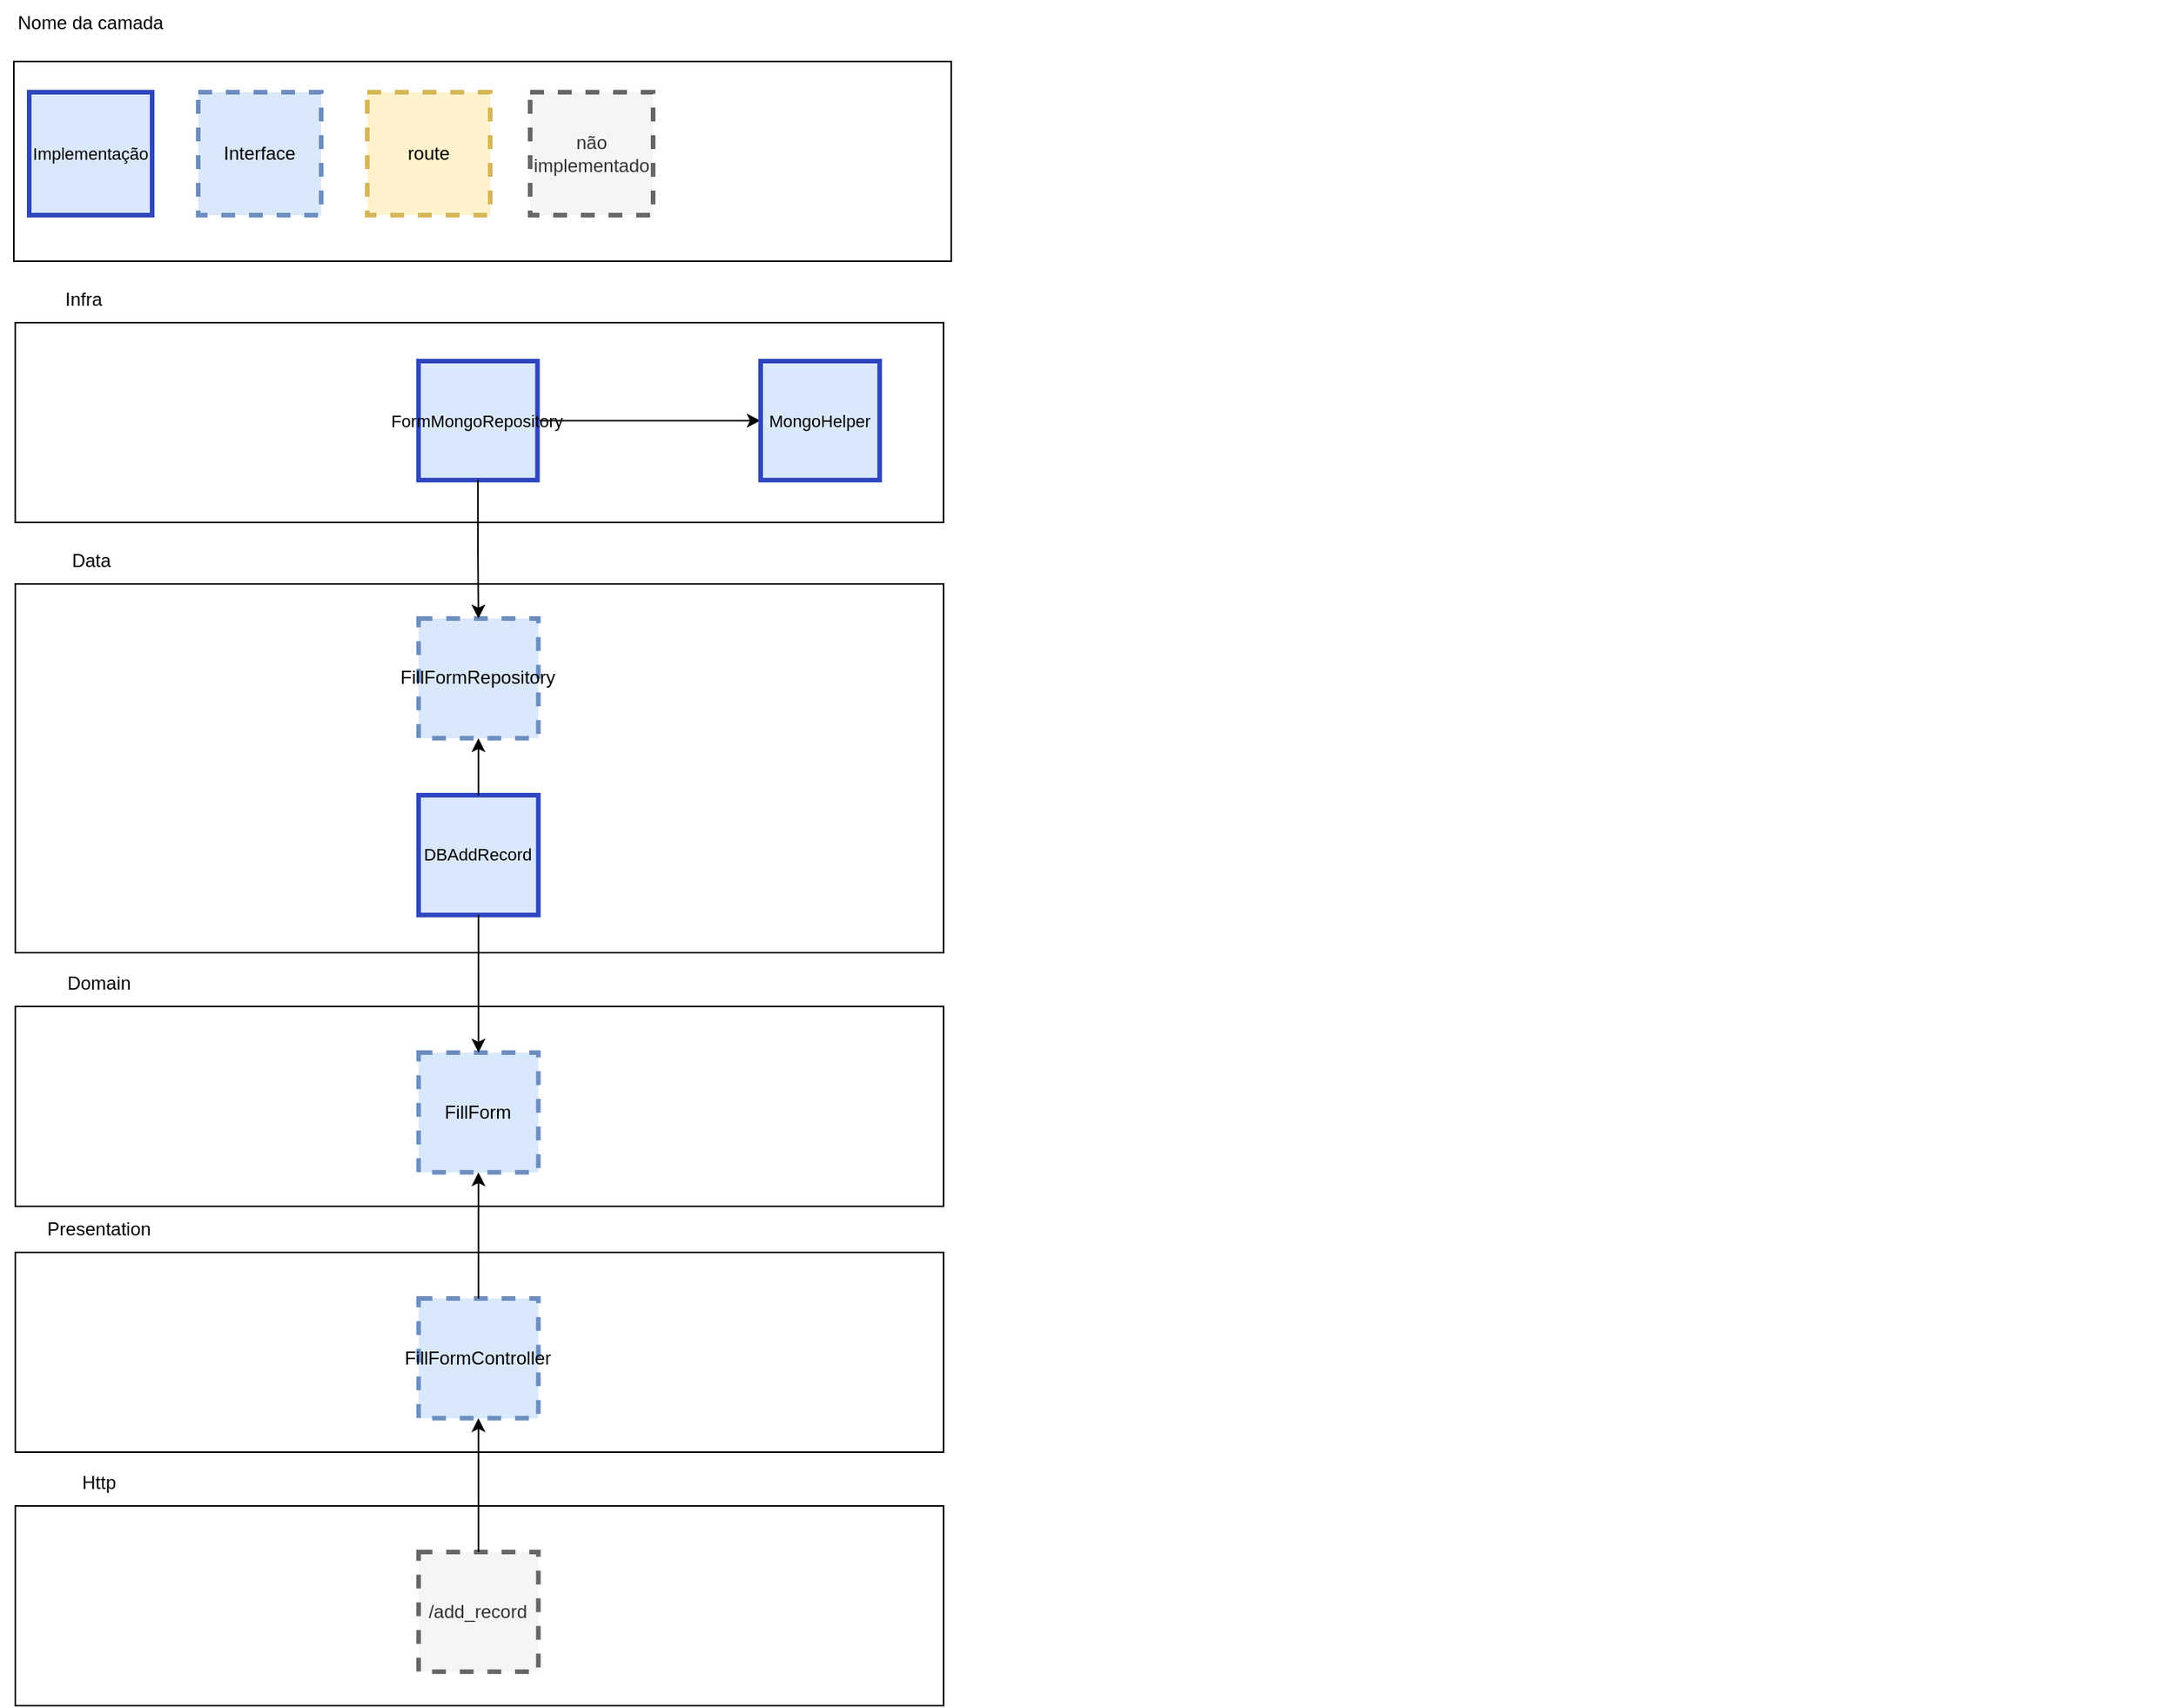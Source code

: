 <mxfile version="20.4.0" type="device"><diagram id="2VGoewFA4AdaFdjlccAi" name="Página-1"><mxGraphModel dx="2253" dy="709" grid="1" gridSize="10" guides="1" tooltips="1" connect="1" arrows="1" fold="1" page="1" pageScale="1" pageWidth="827" pageHeight="1169" math="0" shadow="0"><root><mxCell id="0"/><mxCell id="1" parent="0"/><mxCell id="xw5or1BudbusVY4JqWfN-4" value="" style="group" parent="1" vertex="1" connectable="0"><mxGeometry x="-20" y="10" width="620" height="160" as="geometry"/></mxCell><mxCell id="xw5or1BudbusVY4JqWfN-2" value="" style="rounded=0;whiteSpace=wrap;html=1;" parent="xw5or1BudbusVY4JqWfN-4" vertex="1"><mxGeometry x="-786" y="40" width="610" height="130" as="geometry"/></mxCell><mxCell id="xw5or1BudbusVY4JqWfN-5" value="Interface" style="whiteSpace=wrap;html=1;aspect=fixed;fillColor=#dae8fc;strokeColor=#6c8ebf;strokeWidth=3;dashed=1;" parent="xw5or1BudbusVY4JqWfN-4" vertex="1"><mxGeometry x="-666" y="60" width="80" height="80" as="geometry"/></mxCell><mxCell id="xw5or1BudbusVY4JqWfN-37" value="Implementação" style="whiteSpace=wrap;html=1;aspect=fixed;fillColor=#dae8fc;strokeColor=#2E46BF;strokeWidth=3;fontSize=11;" parent="xw5or1BudbusVY4JqWfN-4" vertex="1"><mxGeometry x="-776" y="60" width="80" height="80" as="geometry"/></mxCell><mxCell id="xw5or1BudbusVY4JqWfN-60" value="route" style="whiteSpace=wrap;html=1;aspect=fixed;fillColor=#fff2cc;strokeColor=#d6b656;strokeWidth=3;dashed=1;" parent="xw5or1BudbusVY4JqWfN-4" vertex="1"><mxGeometry x="-556" y="60" width="80" height="80" as="geometry"/></mxCell><mxCell id="xw5or1BudbusVY4JqWfN-41" value="" style="group" parent="1" vertex="1" connectable="0"><mxGeometry x="-810" y="350" width="614" height="280" as="geometry"/></mxCell><mxCell id="xw5or1BudbusVY4JqWfN-6" value="" style="group" parent="xw5or1BudbusVY4JqWfN-41" vertex="1" connectable="0"><mxGeometry y="90" width="614" height="190" as="geometry"/></mxCell><mxCell id="xw5or1BudbusVY4JqWfN-11" value="" style="group" parent="xw5or1BudbusVY4JqWfN-6" vertex="1" connectable="0"><mxGeometry x="4.952" y="195" width="604.097" height="160" as="geometry"/></mxCell><mxCell id="xw5or1BudbusVY4JqWfN-8" value="Domain" style="text;html=1;strokeColor=none;fillColor=none;align=center;verticalAlign=middle;whiteSpace=wrap;rounded=0;" parent="xw5or1BudbusVY4JqWfN-11" vertex="1"><mxGeometry width="108.935" height="30" as="geometry"/></mxCell><mxCell id="xw5or1BudbusVY4JqWfN-50" value="" style="group" parent="xw5or1BudbusVY4JqWfN-11" vertex="1" connectable="0"><mxGeometry y="30" width="604.097" height="130" as="geometry"/></mxCell><mxCell id="xw5or1BudbusVY4JqWfN-7" value="" style="rounded=0;whiteSpace=wrap;html=1;" parent="xw5or1BudbusVY4JqWfN-50" vertex="1"><mxGeometry width="604.097" height="130" as="geometry"/></mxCell><mxCell id="xw5or1BudbusVY4JqWfN-10" value="FillForm" style="whiteSpace=wrap;html=1;aspect=fixed;fillColor=#dae8fc;strokeColor=#6c8ebf;strokeWidth=3;dashed=1;" parent="xw5or1BudbusVY4JqWfN-50" vertex="1"><mxGeometry x="262.435" y="30" width="77.935" height="77.935" as="geometry"/></mxCell><mxCell id="xw5or1BudbusVY4JqWfN-12" value="" style="group" parent="xw5or1BudbusVY4JqWfN-6" vertex="1" connectable="0"><mxGeometry x="4.952" y="30" width="604.097" height="160" as="geometry"/></mxCell><mxCell id="xw5or1BudbusVY4JqWfN-13" value="" style="rounded=0;whiteSpace=wrap;html=1;" parent="xw5or1BudbusVY4JqWfN-12" vertex="1"><mxGeometry y="-80" width="604.097" height="240" as="geometry"/></mxCell><mxCell id="xw5or1BudbusVY4JqWfN-1" value="DBAddRecord" style="whiteSpace=wrap;html=1;aspect=fixed;fillColor=#dae8fc;strokeColor=#2E46BF;strokeWidth=3;fontSize=11;" parent="xw5or1BudbusVY4JqWfN-12" vertex="1"><mxGeometry x="262.435" y="57.5" width="77.935" height="77.935" as="geometry"/></mxCell><mxCell id="xw5or1BudbusVY4JqWfN-38" value="FillFormRepository" style="whiteSpace=wrap;html=1;aspect=fixed;fillColor=#dae8fc;strokeColor=#6c8ebf;strokeWidth=3;dashed=1;" parent="xw5or1BudbusVY4JqWfN-12" vertex="1"><mxGeometry x="262.435" y="-57.5" width="77.935" height="77.935" as="geometry"/></mxCell><mxCell id="xw5or1BudbusVY4JqWfN-39" value="" style="edgeStyle=orthogonalEdgeStyle;rounded=0;orthogonalLoop=1;jettySize=auto;html=1;fontSize=11;" parent="xw5or1BudbusVY4JqWfN-12" source="xw5or1BudbusVY4JqWfN-1" target="xw5or1BudbusVY4JqWfN-38" edge="1"><mxGeometry relative="1" as="geometry"/></mxCell><mxCell id="xw5or1BudbusVY4JqWfN-16" value="" style="edgeStyle=orthogonalEdgeStyle;rounded=0;orthogonalLoop=1;jettySize=auto;html=1;fontSize=11;" parent="xw5or1BudbusVY4JqWfN-6" source="xw5or1BudbusVY4JqWfN-1" target="xw5or1BudbusVY4JqWfN-10" edge="1"><mxGeometry relative="1" as="geometry"/></mxCell><mxCell id="xw5or1BudbusVY4JqWfN-54" value="" style="group" parent="xw5or1BudbusVY4JqWfN-6" vertex="1" connectable="0"><mxGeometry x="4.952" y="355" width="604.097" height="160" as="geometry"/></mxCell><mxCell id="xw5or1BudbusVY4JqWfN-55" value="Presentation" style="text;html=1;strokeColor=none;fillColor=none;align=center;verticalAlign=middle;whiteSpace=wrap;rounded=0;" parent="xw5or1BudbusVY4JqWfN-54" vertex="1"><mxGeometry width="108.935" height="30" as="geometry"/></mxCell><mxCell id="xw5or1BudbusVY4JqWfN-56" value="" style="group" parent="xw5or1BudbusVY4JqWfN-54" vertex="1" connectable="0"><mxGeometry y="30" width="604.097" height="130" as="geometry"/></mxCell><mxCell id="xw5or1BudbusVY4JqWfN-57" value="" style="rounded=0;whiteSpace=wrap;html=1;" parent="xw5or1BudbusVY4JqWfN-56" vertex="1"><mxGeometry width="604.097" height="130" as="geometry"/></mxCell><mxCell id="xw5or1BudbusVY4JqWfN-58" value="FillFormController" style="whiteSpace=wrap;html=1;aspect=fixed;fillColor=#dae8fc;strokeColor=#6c8ebf;strokeWidth=3;dashed=1;" parent="xw5or1BudbusVY4JqWfN-56" vertex="1"><mxGeometry x="262.435" y="30" width="77.935" height="77.935" as="geometry"/></mxCell><mxCell id="xw5or1BudbusVY4JqWfN-59" style="edgeStyle=orthogonalEdgeStyle;rounded=0;orthogonalLoop=1;jettySize=auto;html=1;entryX=0.5;entryY=1;entryDx=0;entryDy=0;fontSize=11;" parent="xw5or1BudbusVY4JqWfN-6" source="xw5or1BudbusVY4JqWfN-58" target="xw5or1BudbusVY4JqWfN-10" edge="1"><mxGeometry relative="1" as="geometry"/></mxCell><mxCell id="xw5or1BudbusVY4JqWfN-61" value="" style="group" parent="xw5or1BudbusVY4JqWfN-6" vertex="1" connectable="0"><mxGeometry x="4.952" y="520" width="604.097" height="160" as="geometry"/></mxCell><mxCell id="xw5or1BudbusVY4JqWfN-62" value="Http" style="text;html=1;strokeColor=none;fillColor=none;align=center;verticalAlign=middle;whiteSpace=wrap;rounded=0;" parent="xw5or1BudbusVY4JqWfN-61" vertex="1"><mxGeometry width="108.935" height="30" as="geometry"/></mxCell><mxCell id="xw5or1BudbusVY4JqWfN-63" value="" style="group" parent="xw5or1BudbusVY4JqWfN-61" vertex="1" connectable="0"><mxGeometry y="30" width="604.097" height="130" as="geometry"/></mxCell><mxCell id="xw5or1BudbusVY4JqWfN-64" value="" style="rounded=0;whiteSpace=wrap;html=1;" parent="xw5or1BudbusVY4JqWfN-63" vertex="1"><mxGeometry width="604.097" height="130" as="geometry"/></mxCell><mxCell id="xw5or1BudbusVY4JqWfN-66" value="/add_record" style="whiteSpace=wrap;html=1;aspect=fixed;fillColor=#f5f5f5;strokeColor=#666666;strokeWidth=3;dashed=1;fontColor=#333333;" parent="xw5or1BudbusVY4JqWfN-63" vertex="1"><mxGeometry x="262.435" y="30" width="77.935" height="77.935" as="geometry"/></mxCell><mxCell id="xw5or1BudbusVY4JqWfN-67" style="edgeStyle=orthogonalEdgeStyle;rounded=0;orthogonalLoop=1;jettySize=auto;html=1;fontSize=11;" parent="xw5or1BudbusVY4JqWfN-6" source="xw5or1BudbusVY4JqWfN-66" target="xw5or1BudbusVY4JqWfN-58" edge="1"><mxGeometry relative="1" as="geometry"/></mxCell><mxCell id="xw5or1BudbusVY4JqWfN-14" value="Data" style="text;html=1;strokeColor=none;fillColor=none;align=center;verticalAlign=middle;whiteSpace=wrap;rounded=0;" parent="xw5or1BudbusVY4JqWfN-41" vertex="1"><mxGeometry x="0.003" y="10" width="108.935" height="30" as="geometry"/></mxCell><mxCell id="xw5or1BudbusVY4JqWfN-42" value="" style="group" parent="1" vertex="1" connectable="0"><mxGeometry x="-815" y="190" width="614" height="160" as="geometry"/></mxCell><mxCell id="xw5or1BudbusVY4JqWfN-43" value="" style="rounded=0;whiteSpace=wrap;html=1;" parent="xw5or1BudbusVY4JqWfN-42" vertex="1"><mxGeometry x="9.903" y="30" width="604.097" height="130" as="geometry"/></mxCell><mxCell id="xw5or1BudbusVY4JqWfN-44" value="Infra" style="text;html=1;strokeColor=none;fillColor=none;align=center;verticalAlign=middle;whiteSpace=wrap;rounded=0;" parent="xw5or1BudbusVY4JqWfN-42" vertex="1"><mxGeometry width="108.935" height="30" as="geometry"/></mxCell><mxCell id="5cFySBhkM4EmN5LxT1G8-3" style="edgeStyle=orthogonalEdgeStyle;rounded=0;orthogonalLoop=1;jettySize=auto;html=1;entryX=0;entryY=0.5;entryDx=0;entryDy=0;fontSize=11;" edge="1" parent="xw5or1BudbusVY4JqWfN-42" source="xw5or1BudbusVY4JqWfN-46" target="5cFySBhkM4EmN5LxT1G8-2"><mxGeometry relative="1" as="geometry"/></mxCell><mxCell id="xw5or1BudbusVY4JqWfN-46" value="FormMongoRepository" style="whiteSpace=wrap;html=1;aspect=fixed;fillColor=#dae8fc;strokeColor=#2E46BF;strokeWidth=3;fontSize=11;" parent="xw5or1BudbusVY4JqWfN-42" vertex="1"><mxGeometry x="272.339" y="55" width="77.419" height="77.419" as="geometry"/></mxCell><mxCell id="5cFySBhkM4EmN5LxT1G8-2" value="MongoHelper" style="whiteSpace=wrap;html=1;aspect=fixed;fillColor=#dae8fc;strokeColor=#2E46BF;strokeWidth=3;fontSize=11;" vertex="1" parent="xw5or1BudbusVY4JqWfN-42"><mxGeometry x="494.999" y="55" width="77.419" height="77.419" as="geometry"/></mxCell><mxCell id="xw5or1BudbusVY4JqWfN-48" style="edgeStyle=orthogonalEdgeStyle;rounded=0;orthogonalLoop=1;jettySize=auto;html=1;fontSize=11;" parent="1" source="xw5or1BudbusVY4JqWfN-46" target="xw5or1BudbusVY4JqWfN-38" edge="1"><mxGeometry relative="1" as="geometry"/></mxCell><mxCell id="xw5or1BudbusVY4JqWfN-3" value="Nome da camada" style="text;html=1;strokeColor=none;fillColor=none;align=center;verticalAlign=middle;whiteSpace=wrap;rounded=0;" parent="1" vertex="1"><mxGeometry x="-811" y="10" width="110" height="30" as="geometry"/></mxCell><mxCell id="5cFySBhkM4EmN5LxT1G8-1" value="não implementado" style="whiteSpace=wrap;html=1;aspect=fixed;fillColor=#f5f5f5;strokeColor=#666666;strokeWidth=3;dashed=1;fontColor=#333333;" vertex="1" parent="1"><mxGeometry x="-470" y="70" width="80" height="80" as="geometry"/></mxCell></root></mxGraphModel></diagram></mxfile>